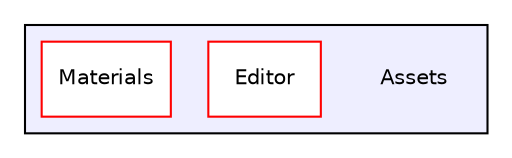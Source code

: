 digraph "C:/Users/Grimzorn/Desktop/Dogeman/Assets" {
  compound=true
  node [ fontsize="10", fontname="Helvetica"];
  edge [ labelfontsize="10", labelfontname="Helvetica"];
  subgraph clusterdir_84bbf7b3c7f28a5a18725745e1505219 {
    graph [ bgcolor="#eeeeff", pencolor="black", label="" URL="dir_84bbf7b3c7f28a5a18725745e1505219.html"];
    dir_84bbf7b3c7f28a5a18725745e1505219 [shape=plaintext label="Assets"];
    dir_a61728ed8d39ae932c553f4837da35dd [shape=box label="Editor" color="red" fillcolor="white" style="filled" URL="dir_a61728ed8d39ae932c553f4837da35dd.html"];
    dir_8cffd98c37fbe80da2899964988c42ca [shape=box label="Materials" color="red" fillcolor="white" style="filled" URL="dir_8cffd98c37fbe80da2899964988c42ca.html"];
  }
}
